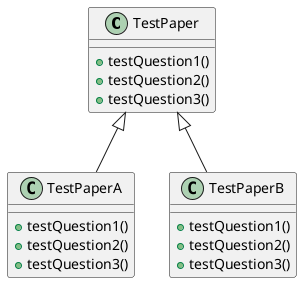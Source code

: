 @startuml 1

class TestPaper{
    + testQuestion1()
    + testQuestion2()
    + testQuestion3()
}

class TestPaperA extends TestPaper{
    + testQuestion1()
    + testQuestion2()
    + testQuestion3()
}
class TestPaperB extends TestPaper{
    + testQuestion1()
    + testQuestion2()
    + testQuestion3()
}
@enduml 